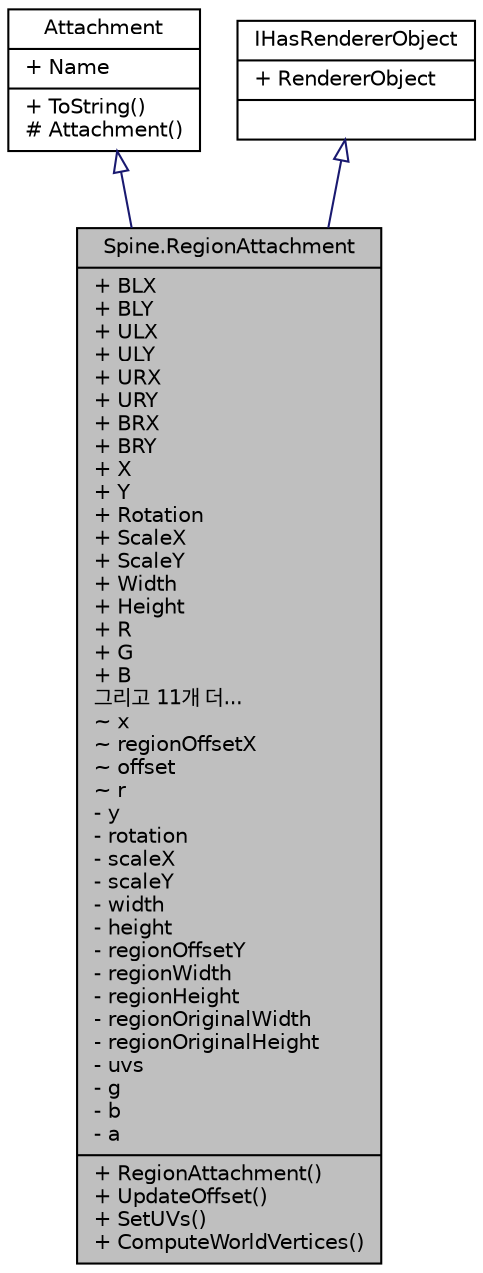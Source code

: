 digraph "Spine.RegionAttachment"
{
 // LATEX_PDF_SIZE
  edge [fontname="Helvetica",fontsize="10",labelfontname="Helvetica",labelfontsize="10"];
  node [fontname="Helvetica",fontsize="10",shape=record];
  Node1 [label="{Spine.RegionAttachment\n|+ BLX\l+ BLY\l+ ULX\l+ ULY\l+ URX\l+ URY\l+ BRX\l+ BRY\l+ X\l+ Y\l+ Rotation\l+ ScaleX\l+ ScaleY\l+ Width\l+ Height\l+ R\l+ G\l+ B\l그리고 11개 더...\l~ x\l~ regionOffsetX\l~ offset\l~ r\l- y\l- rotation\l- scaleX\l- scaleY\l- width\l- height\l- regionOffsetY\l- regionWidth\l- regionHeight\l- regionOriginalWidth\l- regionOriginalHeight\l- uvs\l- g\l- b\l- a\l|+ RegionAttachment()\l+ UpdateOffset()\l+ SetUVs()\l+ ComputeWorldVertices()\l}",height=0.2,width=0.4,color="black", fillcolor="grey75", style="filled", fontcolor="black",tooltip="Attachment that displays a texture region."];
  Node2 -> Node1 [dir="back",color="midnightblue",fontsize="10",style="solid",arrowtail="onormal",fontname="Helvetica"];
  Node2 [label="{Attachment\n|+ Name\l|+ ToString()\l# Attachment()\l}",height=0.2,width=0.4,color="black", fillcolor="white", style="filled",URL="$class_spine_1_1_attachment.html",tooltip=" "];
  Node3 -> Node1 [dir="back",color="midnightblue",fontsize="10",style="solid",arrowtail="onormal",fontname="Helvetica"];
  Node3 [label="{IHasRendererObject\n|+ RendererObject\l|}",height=0.2,width=0.4,color="black", fillcolor="white", style="filled",URL="$interface_spine_1_1_i_has_renderer_object.html",tooltip=" "];
}
